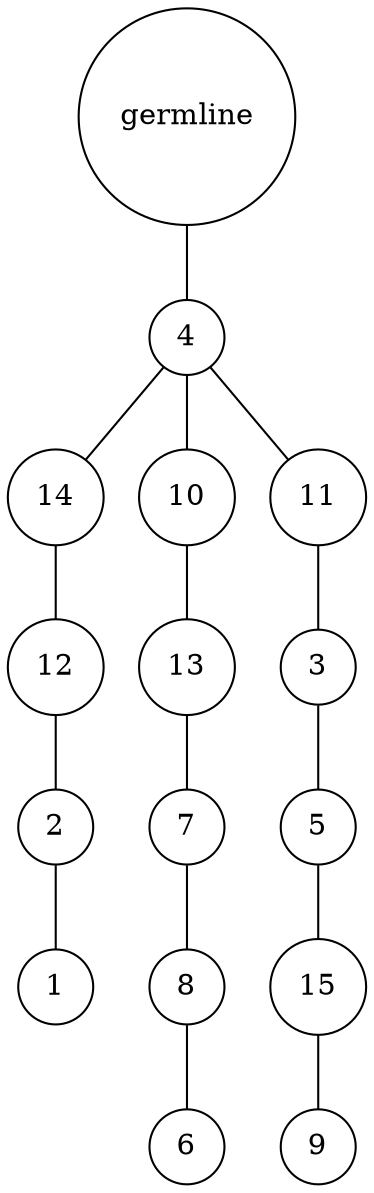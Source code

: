 graph {
	rankdir=UD;
	splines=line;
	node [shape=circle]
	"0x7f647be10e20" [label="germline"];
	"0x7f647be10e50" [label="4"];
	"0x7f647be10e20" -- "0x7f647be10e50" ;
	"0x7f647be10e80" [label="14"];
	"0x7f647be10e50" -- "0x7f647be10e80" ;
	"0x7f647be10eb0" [label="12"];
	"0x7f647be10e80" -- "0x7f647be10eb0" ;
	"0x7f647be10ee0" [label="2"];
	"0x7f647be10eb0" -- "0x7f647be10ee0" ;
	"0x7f647be10f10" [label="1"];
	"0x7f647be10ee0" -- "0x7f647be10f10" ;
	"0x7f647be10f40" [label="10"];
	"0x7f647be10e50" -- "0x7f647be10f40" ;
	"0x7f647be10f70" [label="13"];
	"0x7f647be10f40" -- "0x7f647be10f70" ;
	"0x7f647be10fa0" [label="7"];
	"0x7f647be10f70" -- "0x7f647be10fa0" ;
	"0x7f647be10fd0" [label="8"];
	"0x7f647be10fa0" -- "0x7f647be10fd0" ;
	"0x7f64a69bf040" [label="6"];
	"0x7f647be10fd0" -- "0x7f64a69bf040" ;
	"0x7f64a69bf070" [label="11"];
	"0x7f647be10e50" -- "0x7f64a69bf070" ;
	"0x7f64a69bf0a0" [label="3"];
	"0x7f64a69bf070" -- "0x7f64a69bf0a0" ;
	"0x7f64a69bf0d0" [label="5"];
	"0x7f64a69bf0a0" -- "0x7f64a69bf0d0" ;
	"0x7f64a69bf100" [label="15"];
	"0x7f64a69bf0d0" -- "0x7f64a69bf100" ;
	"0x7f64a69bf130" [label="9"];
	"0x7f64a69bf100" -- "0x7f64a69bf130" ;
}
